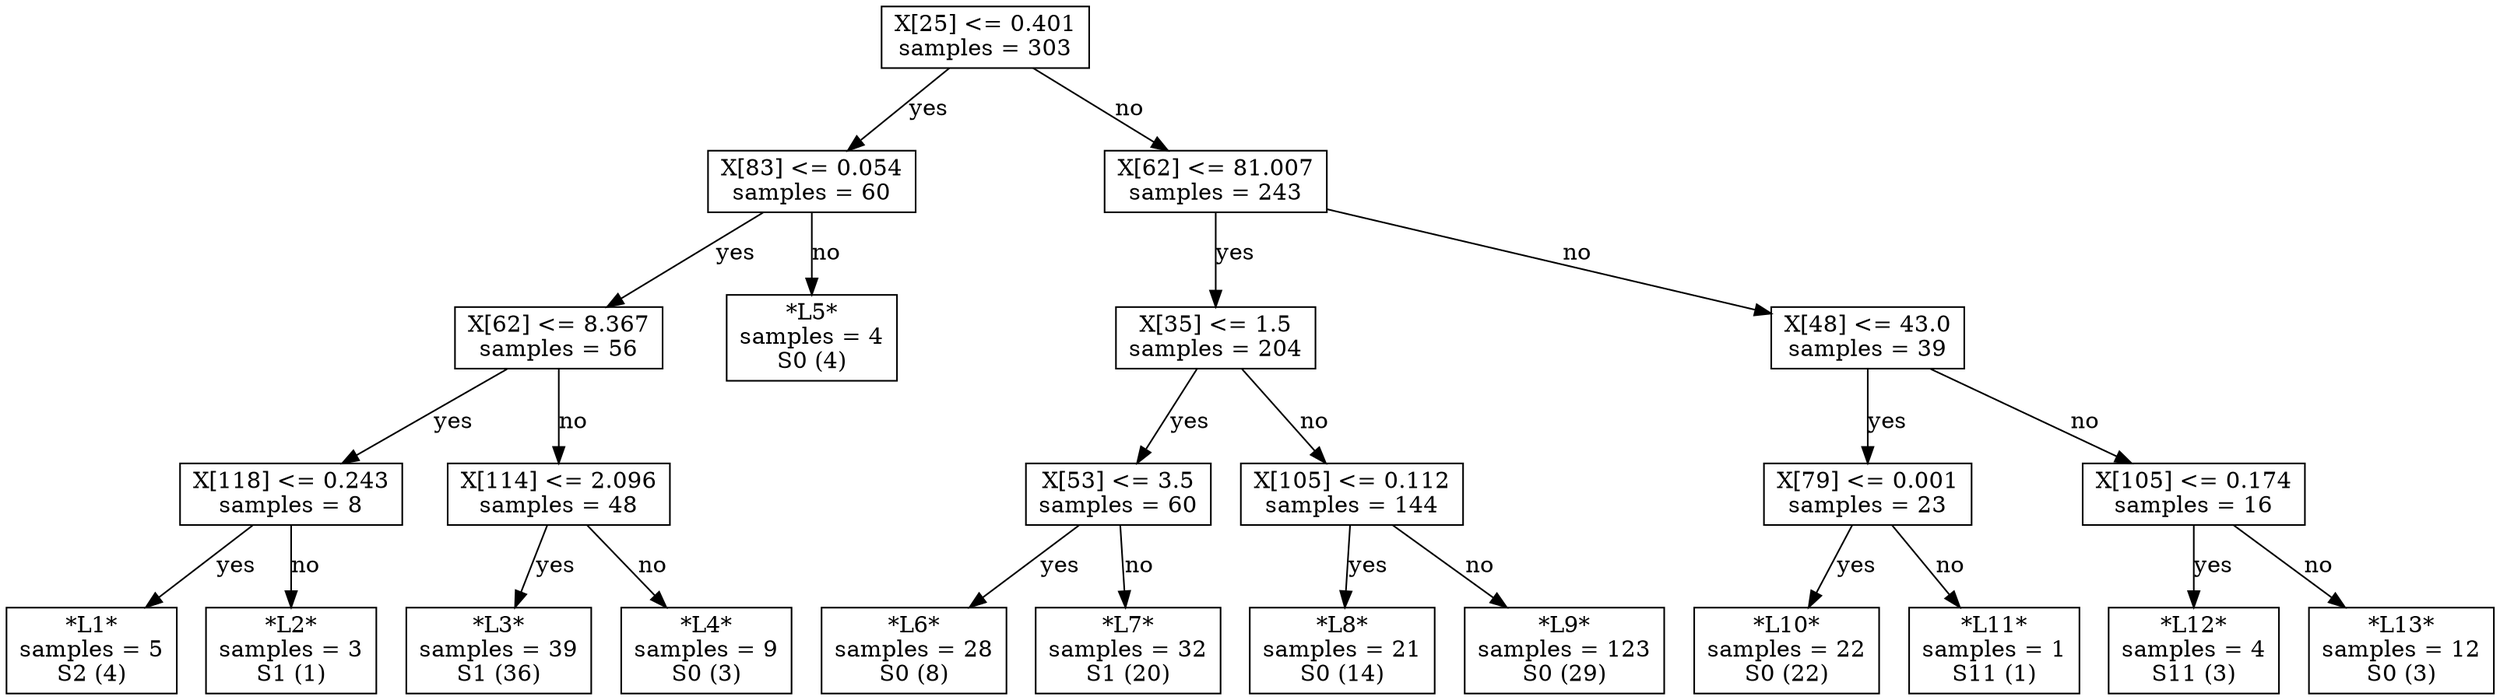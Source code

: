digraph Tree {
node [shape=box] ;
0 [label="X[25] <= 0.401\nsamples = 303\n"] ;
1 [label="X[83] <= 0.054\nsamples = 60\n"] ;
0 -> 1 [label="yes"];
2 [label="X[62] <= 8.367\nsamples = 56\n"] ;
1 -> 2 [label="yes"];
3 [label="X[118] <= 0.243\nsamples = 8\n"] ;
2 -> 3 [label="yes"];
4 [label="*L1*\nsamples = 5\nS2 (4)\n"] ;
3 -> 4 [label="yes"];
5 [label="*L2*\nsamples = 3\nS1 (1)\n"] ;
3 -> 5 [label="no"];
6 [label="X[114] <= 2.096\nsamples = 48\n"] ;
2 -> 6 [label="no"];
7 [label="*L3*\nsamples = 39\nS1 (36)\n"] ;
6 -> 7 [label="yes"];
8 [label="*L4*\nsamples = 9\nS0 (3)\n"] ;
6 -> 8 [label="no"];
9 [label="*L5*\nsamples = 4\nS0 (4)\n"] ;
1 -> 9 [label="no"];
10 [label="X[62] <= 81.007\nsamples = 243\n"] ;
0 -> 10 [label="no"];
11 [label="X[35] <= 1.5\nsamples = 204\n"] ;
10 -> 11 [label="yes"];
12 [label="X[53] <= 3.5\nsamples = 60\n"] ;
11 -> 12 [label="yes"];
13 [label="*L6*\nsamples = 28\nS0 (8)\n"] ;
12 -> 13 [label="yes"];
14 [label="*L7*\nsamples = 32\nS1 (20)\n"] ;
12 -> 14 [label="no"];
15 [label="X[105] <= 0.112\nsamples = 144\n"] ;
11 -> 15 [label="no"];
16 [label="*L8*\nsamples = 21\nS0 (14)\n"] ;
15 -> 16 [label="yes"];
17 [label="*L9*\nsamples = 123\nS0 (29)\n"] ;
15 -> 17 [label="no"];
18 [label="X[48] <= 43.0\nsamples = 39\n"] ;
10 -> 18 [label="no"];
19 [label="X[79] <= 0.001\nsamples = 23\n"] ;
18 -> 19 [label="yes"];
20 [label="*L10*\nsamples = 22\nS0 (22)\n"] ;
19 -> 20 [label="yes"];
21 [label="*L11*\nsamples = 1\nS11 (1)\n"] ;
19 -> 21 [label="no"];
22 [label="X[105] <= 0.174\nsamples = 16\n"] ;
18 -> 22 [label="no"];
23 [label="*L12*\nsamples = 4\nS11 (3)\n"] ;
22 -> 23 [label="yes"];
24 [label="*L13*\nsamples = 12\nS0 (3)\n"] ;
22 -> 24 [label="no"];
}
